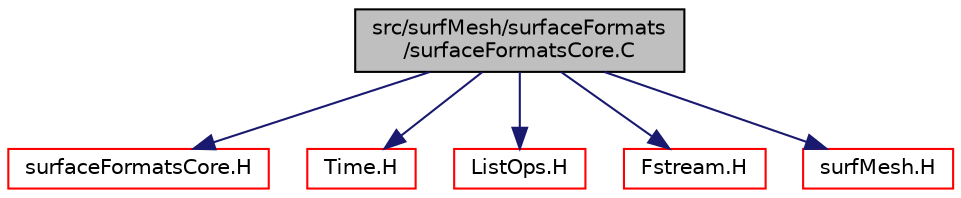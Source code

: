 digraph "src/surfMesh/surfaceFormats/surfaceFormatsCore.C"
{
  bgcolor="transparent";
  edge [fontname="Helvetica",fontsize="10",labelfontname="Helvetica",labelfontsize="10"];
  node [fontname="Helvetica",fontsize="10",shape=record];
  Node1 [label="src/surfMesh/surfaceFormats\l/surfaceFormatsCore.C",height=0.2,width=0.4,color="black", fillcolor="grey75", style="filled" fontcolor="black"];
  Node1 -> Node2 [color="midnightblue",fontsize="10",style="solid",fontname="Helvetica"];
  Node2 [label="surfaceFormatsCore.H",height=0.2,width=0.4,color="red",URL="$surfaceFormatsCore_8H.html"];
  Node1 -> Node3 [color="midnightblue",fontsize="10",style="solid",fontname="Helvetica"];
  Node3 [label="Time.H",height=0.2,width=0.4,color="red",URL="$Time_8H.html"];
  Node1 -> Node4 [color="midnightblue",fontsize="10",style="solid",fontname="Helvetica"];
  Node4 [label="ListOps.H",height=0.2,width=0.4,color="red",URL="$ListOps_8H.html",tooltip="Various functions to operate on Lists. "];
  Node1 -> Node5 [color="midnightblue",fontsize="10",style="solid",fontname="Helvetica"];
  Node5 [label="Fstream.H",height=0.2,width=0.4,color="red",URL="$Fstream_8H.html",tooltip="Input/output from file streams. "];
  Node1 -> Node6 [color="midnightblue",fontsize="10",style="solid",fontname="Helvetica"];
  Node6 [label="surfMesh.H",height=0.2,width=0.4,color="red",URL="$surfMesh_8H.html"];
}
